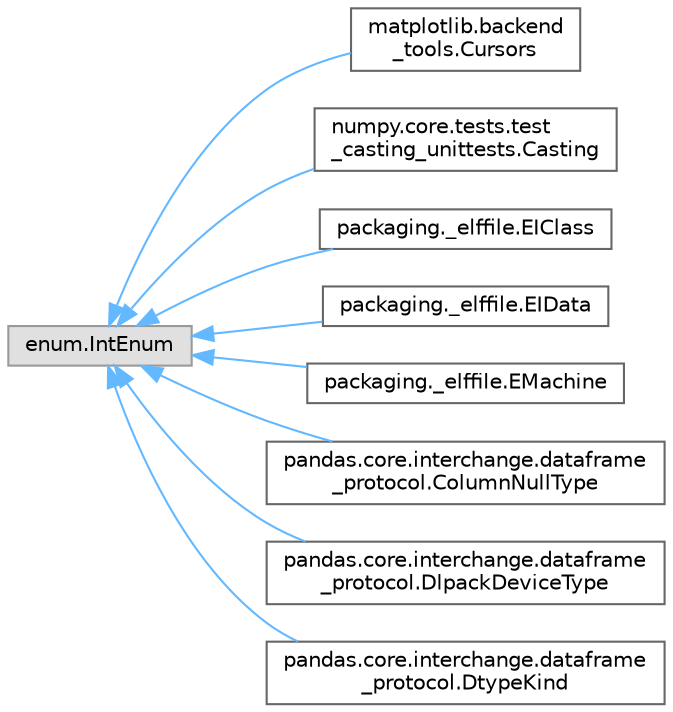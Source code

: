 digraph "Graphical Class Hierarchy"
{
 // LATEX_PDF_SIZE
  bgcolor="transparent";
  edge [fontname=Helvetica,fontsize=10,labelfontname=Helvetica,labelfontsize=10];
  node [fontname=Helvetica,fontsize=10,shape=box,height=0.2,width=0.4];
  rankdir="LR";
  Node0 [id="Node000000",label="enum.IntEnum",height=0.2,width=0.4,color="grey60", fillcolor="#E0E0E0", style="filled",tooltip=" "];
  Node0 -> Node1 [id="edge3405_Node000000_Node000001",dir="back",color="steelblue1",style="solid",tooltip=" "];
  Node1 [id="Node000001",label="matplotlib.backend\l_tools.Cursors",height=0.2,width=0.4,color="grey40", fillcolor="white", style="filled",URL="$d4/dbe/classmatplotlib_1_1backend__tools_1_1Cursors.html",tooltip=" "];
  Node0 -> Node2 [id="edge3406_Node000000_Node000002",dir="back",color="steelblue1",style="solid",tooltip=" "];
  Node2 [id="Node000002",label="numpy.core.tests.test\l_casting_unittests.Casting",height=0.2,width=0.4,color="grey40", fillcolor="white", style="filled",URL="$db/dcc/classnumpy_1_1core_1_1tests_1_1test__casting__unittests_1_1Casting.html",tooltip=" "];
  Node0 -> Node3 [id="edge3407_Node000000_Node000003",dir="back",color="steelblue1",style="solid",tooltip=" "];
  Node3 [id="Node000003",label="packaging._elffile.EIClass",height=0.2,width=0.4,color="grey40", fillcolor="white", style="filled",URL="$df/d62/classpackaging_1_1__elffile_1_1EIClass.html",tooltip=" "];
  Node0 -> Node4 [id="edge3408_Node000000_Node000004",dir="back",color="steelblue1",style="solid",tooltip=" "];
  Node4 [id="Node000004",label="packaging._elffile.EIData",height=0.2,width=0.4,color="grey40", fillcolor="white", style="filled",URL="$da/d92/classpackaging_1_1__elffile_1_1EIData.html",tooltip=" "];
  Node0 -> Node5 [id="edge3409_Node000000_Node000005",dir="back",color="steelblue1",style="solid",tooltip=" "];
  Node5 [id="Node000005",label="packaging._elffile.EMachine",height=0.2,width=0.4,color="grey40", fillcolor="white", style="filled",URL="$d3/d3b/classpackaging_1_1__elffile_1_1EMachine.html",tooltip=" "];
  Node0 -> Node6 [id="edge3410_Node000000_Node000006",dir="back",color="steelblue1",style="solid",tooltip=" "];
  Node6 [id="Node000006",label="pandas.core.interchange.dataframe\l_protocol.ColumnNullType",height=0.2,width=0.4,color="grey40", fillcolor="white", style="filled",URL="$d3/da7/classpandas_1_1core_1_1interchange_1_1dataframe__protocol_1_1ColumnNullType.html",tooltip=" "];
  Node0 -> Node7 [id="edge3411_Node000000_Node000007",dir="back",color="steelblue1",style="solid",tooltip=" "];
  Node7 [id="Node000007",label="pandas.core.interchange.dataframe\l_protocol.DlpackDeviceType",height=0.2,width=0.4,color="grey40", fillcolor="white", style="filled",URL="$d2/d67/classpandas_1_1core_1_1interchange_1_1dataframe__protocol_1_1DlpackDeviceType.html",tooltip=" "];
  Node0 -> Node8 [id="edge3412_Node000000_Node000008",dir="back",color="steelblue1",style="solid",tooltip=" "];
  Node8 [id="Node000008",label="pandas.core.interchange.dataframe\l_protocol.DtypeKind",height=0.2,width=0.4,color="grey40", fillcolor="white", style="filled",URL="$d0/d79/classpandas_1_1core_1_1interchange_1_1dataframe__protocol_1_1DtypeKind.html",tooltip=" "];
}
